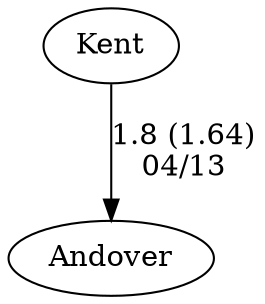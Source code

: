 digraph boys2foursAndover {Andover [URL="boys2foursAndoverAndover.html"];Kent [URL="boys2foursAndoverKent.html"];Kent -> Andover[label="1.8 (1.64)
04/13", weight="99", tooltip="NEIRA,Andover, Kent School			
Distance: 1650 Conditions: Strong following current.Variable 15-20mph cross tailwind gusting to 30mph. Comments: Times should not be compared given the strong current and floating start. In the boys' third boat, times were not taken but margins were recorded - the margin is recorded as time from the winning crew.
Andover wins the Perry and Brown Trophy (Boys' 1st boat) and Kent wins the Hart Perry Cup (Girls' 1st boat).
Thank you to Kent for making the long drive and a great day of racing.
None", URL="https://www.row2k.com/results/resultspage.cfm?UID=B22AAA979AF5CD66BC6FB376321A25A4&cat=5", random="random"]}